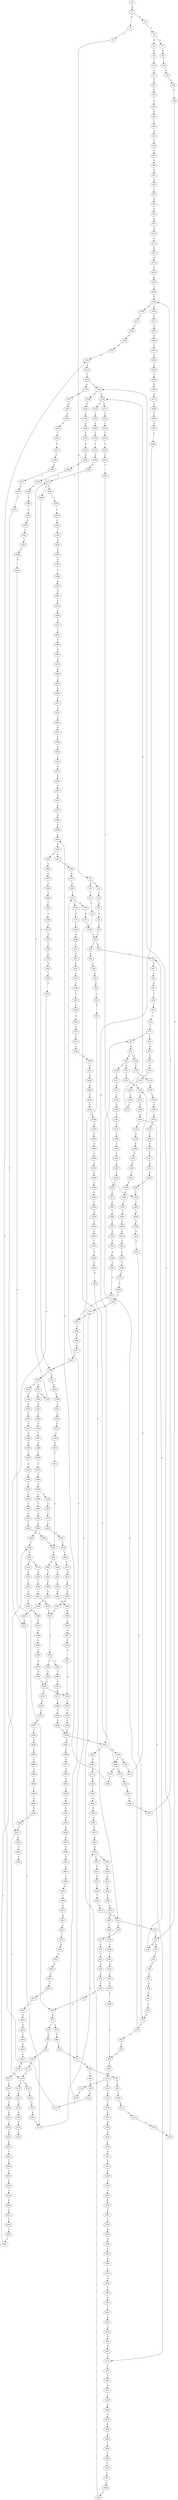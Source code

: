 strict digraph  {
	S0 -> S1 [ label = G ];
	S1 -> S2 [ label = G ];
	S1 -> S3 [ label = C ];
	S2 -> S4 [ label = T ];
	S3 -> S5 [ label = C ];
	S4 -> S6 [ label = A ];
	S4 -> S7 [ label = G ];
	S5 -> S8 [ label = G ];
	S6 -> S9 [ label = C ];
	S7 -> S10 [ label = G ];
	S8 -> S11 [ label = G ];
	S8 -> S12 [ label = C ];
	S9 -> S13 [ label = T ];
	S10 -> S14 [ label = T ];
	S11 -> S15 [ label = T ];
	S12 -> S16 [ label = T ];
	S13 -> S17 [ label = A ];
	S14 -> S18 [ label = G ];
	S15 -> S19 [ label = G ];
	S16 -> S20 [ label = G ];
	S17 -> S21 [ label = T ];
	S18 -> S22 [ label = G ];
	S19 -> S23 [ label = G ];
	S20 -> S24 [ label = G ];
	S21 -> S25 [ label = T ];
	S22 -> S26 [ label = A ];
	S23 -> S27 [ label = A ];
	S23 -> S28 [ label = T ];
	S24 -> S29 [ label = A ];
	S25 -> S30 [ label = G ];
	S26 -> S31 [ label = A ];
	S27 -> S31 [ label = A ];
	S28 -> S32 [ label = T ];
	S29 -> S33 [ label = A ];
	S30 -> S34 [ label = G ];
	S31 -> S35 [ label = C ];
	S31 -> S36 [ label = G ];
	S32 -> S37 [ label = A ];
	S33 -> S38 [ label = T ];
	S33 -> S39 [ label = G ];
	S34 -> S40 [ label = A ];
	S35 -> S41 [ label = C ];
	S36 -> S42 [ label = A ];
	S37 -> S43 [ label = G ];
	S38 -> S44 [ label = G ];
	S39 -> S42 [ label = A ];
	S40 -> S45 [ label = A ];
	S41 -> S46 [ label = T ];
	S42 -> S47 [ label = A ];
	S43 -> S48 [ label = A ];
	S44 -> S49 [ label = G ];
	S45 -> S50 [ label = C ];
	S46 -> S51 [ label = C ];
	S47 -> S52 [ label = C ];
	S48 -> S53 [ label = A ];
	S49 -> S54 [ label = G ];
	S50 -> S55 [ label = G ];
	S51 -> S56 [ label = G ];
	S52 -> S57 [ label = G ];
	S53 -> S58 [ label = G ];
	S54 -> S59 [ label = G ];
	S55 -> S60 [ label = G ];
	S56 -> S61 [ label = G ];
	S57 -> S62 [ label = G ];
	S58 -> S63 [ label = G ];
	S59 -> S64 [ label = T ];
	S60 -> S65 [ label = T ];
	S61 -> S66 [ label = C ];
	S62 -> S67 [ label = C ];
	S63 -> S68 [ label = G ];
	S64 -> S69 [ label = C ];
	S65 -> S70 [ label = A ];
	S66 -> S71 [ label = A ];
	S67 -> S72 [ label = A ];
	S68 -> S73 [ label = G ];
	S69 -> S74 [ label = C ];
	S70 -> S75 [ label = C ];
	S71 -> S76 [ label = C ];
	S72 -> S77 [ label = C ];
	S73 -> S78 [ label = T ];
	S73 -> S79 [ label = G ];
	S74 -> S80 [ label = G ];
	S75 -> S81 [ label = G ];
	S76 -> S82 [ label = G ];
	S76 -> S83 [ label = C ];
	S77 -> S83 [ label = C ];
	S77 -> S84 [ label = T ];
	S78 -> S85 [ label = C ];
	S79 -> S86 [ label = T ];
	S80 -> S87 [ label = C ];
	S80 -> S88 [ label = T ];
	S81 -> S89 [ label = A ];
	S82 -> S90 [ label = C ];
	S83 -> S91 [ label = G ];
	S84 -> S92 [ label = G ];
	S85 -> S93 [ label = T ];
	S86 -> S94 [ label = C ];
	S87 -> S95 [ label = C ];
	S88 -> S96 [ label = C ];
	S89 -> S97 [ label = A ];
	S90 -> S98 [ label = G ];
	S91 -> S99 [ label = A ];
	S91 -> S100 [ label = G ];
	S92 -> S101 [ label = G ];
	S93 -> S102 [ label = C ];
	S94 -> S74 [ label = C ];
	S95 -> S103 [ label = G ];
	S96 -> S104 [ label = G ];
	S97 -> S105 [ label = G ];
	S98 -> S106 [ label = C ];
	S99 -> S107 [ label = G ];
	S99 -> S108 [ label = A ];
	S100 -> S109 [ label = G ];
	S101 -> S110 [ label = G ];
	S102 -> S111 [ label = T ];
	S103 -> S112 [ label = G ];
	S104 -> S113 [ label = G ];
	S105 -> S114 [ label = A ];
	S106 -> S115 [ label = G ];
	S107 -> S116 [ label = T ];
	S108 -> S117 [ label = T ];
	S109 -> S118 [ label = A ];
	S110 -> S119 [ label = A ];
	S111 -> S120 [ label = C ];
	S112 -> S121 [ label = A ];
	S113 -> S122 [ label = A ];
	S114 -> S123 [ label = A ];
	S115 -> S124 [ label = C ];
	S115 -> S125 [ label = G ];
	S116 -> S126 [ label = C ];
	S117 -> S127 [ label = G ];
	S118 -> S128 [ label = A ];
	S119 -> S129 [ label = A ];
	S120 -> S130 [ label = T ];
	S120 -> S131 [ label = G ];
	S121 -> S132 [ label = A ];
	S122 -> S133 [ label = A ];
	S123 -> S134 [ label = G ];
	S124 -> S135 [ label = G ];
	S125 -> S136 [ label = C ];
	S126 -> S137 [ label = C ];
	S127 -> S138 [ label = T ];
	S128 -> S139 [ label = T ];
	S129 -> S140 [ label = C ];
	S130 -> S141 [ label = G ];
	S131 -> S142 [ label = T ];
	S132 -> S143 [ label = C ];
	S133 -> S144 [ label = C ];
	S134 -> S145 [ label = T ];
	S135 -> S146 [ label = T ];
	S136 -> S147 [ label = T ];
	S137 -> S148 [ label = A ];
	S138 -> S149 [ label = A ];
	S139 -> S150 [ label = T ];
	S140 -> S151 [ label = T ];
	S141 -> S152 [ label = A ];
	S142 -> S153 [ label = G ];
	S143 -> S154 [ label = T ];
	S144 -> S155 [ label = A ];
	S144 -> S154 [ label = T ];
	S145 -> S156 [ label = G ];
	S146 -> S157 [ label = C ];
	S147 -> S158 [ label = A ];
	S147 -> S159 [ label = G ];
	S148 -> S160 [ label = G ];
	S149 -> S161 [ label = G ];
	S150 -> S162 [ label = G ];
	S151 -> S163 [ label = G ];
	S152 -> S164 [ label = G ];
	S153 -> S165 [ label = G ];
	S154 -> S163 [ label = G ];
	S154 -> S166 [ label = A ];
	S155 -> S167 [ label = G ];
	S156 -> S168 [ label = T ];
	S157 -> S169 [ label = G ];
	S158 -> S170 [ label = T ];
	S159 -> S171 [ label = G ];
	S160 -> S172 [ label = T ];
	S160 -> S173 [ label = C ];
	S161 -> S174 [ label = T ];
	S162 -> S175 [ label = A ];
	S163 -> S176 [ label = C ];
	S163 -> S177 [ label = G ];
	S164 -> S178 [ label = T ];
	S165 -> S179 [ label = T ];
	S166 -> S180 [ label = C ];
	S167 -> S181 [ label = G ];
	S168 -> S182 [ label = C ];
	S169 -> S183 [ label = A ];
	S170 -> S184 [ label = A ];
	S171 -> S185 [ label = A ];
	S172 -> S186 [ label = A ];
	S173 -> S187 [ label = T ];
	S174 -> S188 [ label = T ];
	S175 -> S189 [ label = A ];
	S176 -> S190 [ label = A ];
	S177 -> S191 [ label = A ];
	S178 -> S192 [ label = A ];
	S179 -> S193 [ label = A ];
	S180 -> S194 [ label = A ];
	S181 -> S195 [ label = A ];
	S182 -> S196 [ label = G ];
	S182 -> S197 [ label = C ];
	S183 -> S198 [ label = C ];
	S184 -> S199 [ label = G ];
	S185 -> S33 [ label = A ];
	S186 -> S200 [ label = G ];
	S187 -> S201 [ label = T ];
	S188 -> S202 [ label = T ];
	S189 -> S203 [ label = C ];
	S190 -> S204 [ label = A ];
	S191 -> S205 [ label = C ];
	S193 -> S206 [ label = T ];
	S193 -> S207 [ label = C ];
	S194 -> S208 [ label = A ];
	S195 -> S209 [ label = A ];
	S196 -> S210 [ label = T ];
	S197 -> S211 [ label = T ];
	S198 -> S212 [ label = G ];
	S199 -> S213 [ label = T ];
	S200 -> S214 [ label = G ];
	S201 -> S215 [ label = C ];
	S202 -> S216 [ label = C ];
	S203 -> S217 [ label = C ];
	S204 -> S218 [ label = C ];
	S205 -> S219 [ label = C ];
	S206 -> S220 [ label = G ];
	S207 -> S221 [ label = C ];
	S208 -> S222 [ label = C ];
	S209 -> S223 [ label = T ];
	S210 -> S224 [ label = C ];
	S211 -> S225 [ label = G ];
	S212 -> S226 [ label = C ];
	S213 -> S227 [ label = A ];
	S214 -> S228 [ label = G ];
	S215 -> S229 [ label = A ];
	S216 -> S230 [ label = A ];
	S217 -> S231 [ label = C ];
	S218 -> S232 [ label = C ];
	S219 -> S233 [ label = C ];
	S220 -> S234 [ label = A ];
	S221 -> S235 [ label = G ];
	S222 -> S236 [ label = G ];
	S223 -> S237 [ label = A ];
	S224 -> S238 [ label = G ];
	S225 -> S239 [ label = G ];
	S226 -> S240 [ label = G ];
	S227 -> S241 [ label = G ];
	S228 -> S242 [ label = T ];
	S229 -> S243 [ label = C ];
	S230 -> S244 [ label = C ];
	S231 -> S245 [ label = G ];
	S232 -> S246 [ label = A ];
	S233 -> S247 [ label = G ];
	S234 -> S248 [ label = G ];
	S235 -> S249 [ label = G ];
	S236 -> S250 [ label = A ];
	S237 -> S251 [ label = G ];
	S238 -> S252 [ label = G ];
	S239 -> S253 [ label = C ];
	S240 -> S254 [ label = C ];
	S241 -> S255 [ label = C ];
	S242 -> S256 [ label = C ];
	S243 -> S257 [ label = G ];
	S244 -> S258 [ label = T ];
	S245 -> S259 [ label = T ];
	S246 -> S260 [ label = G ];
	S247 -> S261 [ label = T ];
	S248 -> S262 [ label = C ];
	S249 -> S263 [ label = T ];
	S250 -> S264 [ label = A ];
	S251 -> S265 [ label = T ];
	S252 -> S122 [ label = A ];
	S253 -> S266 [ label = C ];
	S254 -> S267 [ label = C ];
	S255 -> S268 [ label = C ];
	S256 -> S269 [ label = A ];
	S257 -> S270 [ label = C ];
	S258 -> S271 [ label = C ];
	S259 -> S272 [ label = C ];
	S260 -> S273 [ label = A ];
	S261 -> S272 [ label = C ];
	S262 -> S274 [ label = G ];
	S263 -> S275 [ label = G ];
	S264 -> S276 [ label = A ];
	S265 -> S277 [ label = C ];
	S266 -> S278 [ label = T ];
	S267 -> S279 [ label = T ];
	S268 -> S280 [ label = G ];
	S269 -> S281 [ label = C ];
	S270 -> S282 [ label = C ];
	S271 -> S283 [ label = C ];
	S272 -> S284 [ label = T ];
	S273 -> S285 [ label = C ];
	S273 -> S286 [ label = A ];
	S274 -> S287 [ label = G ];
	S275 -> S23 [ label = G ];
	S276 -> S288 [ label = A ];
	S277 -> S289 [ label = T ];
	S278 -> S290 [ label = G ];
	S279 -> S291 [ label = C ];
	S280 -> S292 [ label = A ];
	S281 -> S293 [ label = T ];
	S282 -> S294 [ label = C ];
	S283 -> S295 [ label = T ];
	S284 -> S296 [ label = C ];
	S285 -> S297 [ label = T ];
	S286 -> S298 [ label = C ];
	S287 -> S299 [ label = T ];
	S288 -> S300 [ label = C ];
	S289 -> S301 [ label = C ];
	S290 -> S302 [ label = G ];
	S291 -> S303 [ label = G ];
	S292 -> S304 [ label = A ];
	S293 -> S305 [ label = C ];
	S294 -> S306 [ label = T ];
	S295 -> S307 [ label = T ];
	S296 -> S308 [ label = G ];
	S297 -> S309 [ label = C ];
	S298 -> S310 [ label = C ];
	S298 -> S311 [ label = A ];
	S299 -> S312 [ label = C ];
	S300 -> S313 [ label = A ];
	S301 -> S314 [ label = T ];
	S302 -> S315 [ label = G ];
	S303 -> S316 [ label = G ];
	S304 -> S317 [ label = A ];
	S305 -> S318 [ label = G ];
	S306 -> S319 [ label = T ];
	S307 -> S320 [ label = T ];
	S308 -> S321 [ label = G ];
	S309 -> S322 [ label = C ];
	S310 -> S323 [ label = A ];
	S310 -> S324 [ label = G ];
	S311 -> S325 [ label = G ];
	S312 -> S326 [ label = G ];
	S313 -> S327 [ label = G ];
	S314 -> S120 [ label = C ];
	S314 -> S328 [ label = G ];
	S315 -> S329 [ label = T ];
	S316 -> S330 [ label = G ];
	S317 -> S331 [ label = C ];
	S318 -> S332 [ label = C ];
	S319 -> S333 [ label = C ];
	S320 -> S334 [ label = C ];
	S321 -> S335 [ label = C ];
	S322 -> S336 [ label = C ];
	S323 -> S337 [ label = G ];
	S323 -> S338 [ label = C ];
	S324 -> S339 [ label = G ];
	S325 -> S340 [ label = C ];
	S326 -> S341 [ label = C ];
	S327 -> S342 [ label = A ];
	S328 -> S343 [ label = T ];
	S329 -> S344 [ label = C ];
	S330 -> S345 [ label = C ];
	S331 -> S346 [ label = C ];
	S332 -> S347 [ label = T ];
	S333 -> S348 [ label = A ];
	S334 -> S349 [ label = A ];
	S335 -> S71 [ label = A ];
	S336 -> S350 [ label = A ];
	S337 -> S273 [ label = A ];
	S338 -> S351 [ label = C ];
	S339 -> S352 [ label = A ];
	S340 -> S353 [ label = C ];
	S341 -> S354 [ label = A ];
	S342 -> S355 [ label = A ];
	S343 -> S356 [ label = A ];
	S344 -> S357 [ label = C ];
	S345 -> S358 [ label = T ];
	S346 -> S359 [ label = C ];
	S347 -> S360 [ label = T ];
	S348 -> S361 [ label = T ];
	S349 -> S362 [ label = T ];
	S350 -> S363 [ label = T ];
	S351 -> S364 [ label = A ];
	S352 -> S365 [ label = C ];
	S353 -> S366 [ label = G ];
	S354 -> S367 [ label = C ];
	S355 -> S368 [ label = G ];
	S357 -> S369 [ label = C ];
	S358 -> S370 [ label = C ];
	S359 -> S371 [ label = C ];
	S360 -> S372 [ label = C ];
	S361 -> S373 [ label = C ];
	S362 -> S374 [ label = C ];
	S363 -> S375 [ label = C ];
	S364 -> S376 [ label = C ];
	S365 -> S377 [ label = G ];
	S366 -> S378 [ label = T ];
	S367 -> S379 [ label = G ];
	S368 -> S380 [ label = G ];
	S369 -> S381 [ label = G ];
	S370 -> S382 [ label = A ];
	S371 -> S383 [ label = G ];
	S372 -> S384 [ label = A ];
	S373 -> S385 [ label = C ];
	S374 -> S385 [ label = C ];
	S375 -> S386 [ label = T ];
	S376 -> S387 [ label = C ];
	S377 -> S388 [ label = C ];
	S378 -> S389 [ label = C ];
	S379 -> S390 [ label = C ];
	S380 -> S68 [ label = G ];
	S381 -> S391 [ label = A ];
	S381 -> S392 [ label = G ];
	S382 -> S393 [ label = C ];
	S383 -> S394 [ label = A ];
	S384 -> S395 [ label = T ];
	S385 -> S396 [ label = A ];
	S386 -> S397 [ label = G ];
	S387 -> S398 [ label = C ];
	S388 -> S399 [ label = C ];
	S389 -> S400 [ label = C ];
	S390 -> S98 [ label = G ];
	S391 -> S401 [ label = G ];
	S391 -> S402 [ label = A ];
	S392 -> S403 [ label = A ];
	S393 -> S404 [ label = G ];
	S394 -> S405 [ label = C ];
	S395 -> S373 [ label = C ];
	S396 -> S406 [ label = G ];
	S397 -> S407 [ label = C ];
	S398 -> S408 [ label = C ];
	S399 -> S409 [ label = C ];
	S400 -> S410 [ label = T ];
	S401 -> S411 [ label = T ];
	S402 -> S412 [ label = A ];
	S402 -> S413 [ label = G ];
	S403 -> S414 [ label = G ];
	S404 -> S415 [ label = T ];
	S405 -> S416 [ label = T ];
	S406 -> S417 [ label = A ];
	S407 -> S418 [ label = C ];
	S408 -> S419 [ label = T ];
	S409 -> S420 [ label = A ];
	S410 -> S421 [ label = C ];
	S411 -> S126 [ label = C ];
	S412 -> S422 [ label = G ];
	S413 -> S423 [ label = T ];
	S414 -> S424 [ label = G ];
	S415 -> S425 [ label = C ];
	S416 -> S426 [ label = A ];
	S417 -> S427 [ label = A ];
	S418 -> S428 [ label = A ];
	S419 -> S429 [ label = T ];
	S420 -> S430 [ label = T ];
	S421 -> S431 [ label = T ];
	S422 -> S432 [ label = T ];
	S423 -> S433 [ label = C ];
	S424 -> S434 [ label = C ];
	S425 -> S435 [ label = C ];
	S426 -> S436 [ label = G ];
	S427 -> S298 [ label = C ];
	S428 -> S437 [ label = G ];
	S429 -> S438 [ label = C ];
	S430 -> S439 [ label = C ];
	S431 -> S440 [ label = T ];
	S431 -> S441 [ label = G ];
	S432 -> S442 [ label = G ];
	S433 -> S443 [ label = G ];
	S434 -> S444 [ label = G ];
	S435 -> S445 [ label = A ];
	S436 -> S446 [ label = A ];
	S437 -> S447 [ label = T ];
	S438 -> S448 [ label = C ];
	S438 -> S449 [ label = G ];
	S439 -> S450 [ label = G ];
	S440 -> S451 [ label = C ];
	S441 -> S452 [ label = T ];
	S442 -> S453 [ label = T ];
	S443 -> S454 [ label = C ];
	S443 -> S455 [ label = A ];
	S444 -> S456 [ label = T ];
	S445 -> S457 [ label = G ];
	S446 -> S458 [ label = A ];
	S447 -> S459 [ label = C ];
	S448 -> S460 [ label = T ];
	S449 -> S461 [ label = A ];
	S450 -> S462 [ label = T ];
	S451 -> S463 [ label = T ];
	S452 -> S464 [ label = C ];
	S453 -> S182 [ label = C ];
	S454 -> S465 [ label = G ];
	S455 -> S466 [ label = G ];
	S456 -> S467 [ label = G ];
	S457 -> S173 [ label = C ];
	S458 -> S468 [ label = T ];
	S459 -> S469 [ label = G ];
	S460 -> S470 [ label = G ];
	S461 -> S471 [ label = T ];
	S462 -> S472 [ label = C ];
	S463 -> S473 [ label = C ];
	S464 -> S474 [ label = G ];
	S465 -> S475 [ label = G ];
	S466 -> S476 [ label = G ];
	S467 -> S477 [ label = G ];
	S468 -> S478 [ label = C ];
	S469 -> S479 [ label = T ];
	S470 -> S480 [ label = T ];
	S471 -> S481 [ label = C ];
	S472 -> S482 [ label = C ];
	S473 -> S483 [ label = G ];
	S474 -> S484 [ label = T ];
	S475 -> S485 [ label = C ];
	S476 -> S486 [ label = T ];
	S477 -> S487 [ label = T ];
	S478 -> S488 [ label = G ];
	S479 -> S489 [ label = A ];
	S480 -> S490 [ label = C ];
	S481 -> S491 [ label = G ];
	S482 -> S492 [ label = T ];
	S483 -> S493 [ label = G ];
	S484 -> S494 [ label = G ];
	S485 -> S147 [ label = T ];
	S486 -> S495 [ label = A ];
	S487 -> S193 [ label = A ];
	S488 -> S496 [ label = G ];
	S489 -> S497 [ label = A ];
	S490 -> S498 [ label = C ];
	S491 -> S499 [ label = T ];
	S492 -> S421 [ label = C ];
	S493 -> S500 [ label = A ];
	S494 -> S501 [ label = G ];
	S495 -> S502 [ label = T ];
	S496 -> S503 [ label = G ];
	S497 -> S504 [ label = G ];
	S498 -> S505 [ label = T ];
	S499 -> S506 [ label = T ];
	S500 -> S507 [ label = G ];
	S501 -> S179 [ label = T ];
	S502 -> S508 [ label = A ];
	S503 -> S509 [ label = T ];
	S504 -> S510 [ label = A ];
	S505 -> S511 [ label = A ];
	S505 -> S512 [ label = T ];
	S506 -> S513 [ label = T ];
	S507 -> S514 [ label = A ];
	S508 -> S515 [ label = A ];
	S509 -> S516 [ label = A ];
	S510 -> S517 [ label = C ];
	S511 -> S518 [ label = C ];
	S512 -> S519 [ label = G ];
	S513 -> S520 [ label = G ];
	S514 -> S521 [ label = G ];
	S515 -> S522 [ label = G ];
	S516 -> S523 [ label = T ];
	S517 -> S524 [ label = G ];
	S518 -> S525 [ label = T ];
	S519 -> S526 [ label = T ];
	S520 -> S527 [ label = T ];
	S521 -> S528 [ label = G ];
	S522 -> S529 [ label = T ];
	S523 -> S530 [ label = C ];
	S524 -> S531 [ label = G ];
	S525 -> S532 [ label = A ];
	S526 -> S533 [ label = A ];
	S527 -> S534 [ label = A ];
	S528 -> S535 [ label = T ];
	S529 -> S536 [ label = C ];
	S530 -> S537 [ label = C ];
	S531 -> S538 [ label = C ];
	S532 -> S539 [ label = C ];
	S533 -> S540 [ label = G ];
	S534 -> S541 [ label = G ];
	S535 -> S542 [ label = C ];
	S536 -> S543 [ label = G ];
	S537 -> S544 [ label = C ];
	S538 -> S545 [ label = T ];
	S539 -> S546 [ label = C ];
	S540 -> S547 [ label = G ];
	S541 -> S547 [ label = G ];
	S542 -> S548 [ label = C ];
	S543 -> S549 [ label = T ];
	S544 -> S550 [ label = G ];
	S545 -> S551 [ label = C ];
	S546 -> S552 [ label = A ];
	S547 -> S553 [ label = A ];
	S548 -> S554 [ label = C ];
	S549 -> S555 [ label = G ];
	S550 -> S556 [ label = A ];
	S551 -> S557 [ label = T ];
	S552 -> S558 [ label = G ];
	S553 -> S559 [ label = G ];
	S553 -> S560 [ label = A ];
	S554 -> S561 [ label = A ];
	S554 -> S381 [ label = G ];
	S555 -> S501 [ label = G ];
	S556 -> S402 [ label = A ];
	S557 -> S562 [ label = C ];
	S558 -> S563 [ label = G ];
	S559 -> S564 [ label = A ];
	S560 -> S565 [ label = A ];
	S561 -> S566 [ label = G ];
	S562 -> S567 [ label = G ];
	S563 -> S568 [ label = A ];
	S564 -> S569 [ label = G ];
	S565 -> S570 [ label = G ];
	S566 -> S571 [ label = A ];
	S567 -> S572 [ label = A ];
	S568 -> S573 [ label = G ];
	S569 -> S574 [ label = T ];
	S569 -> S528 [ label = G ];
	S570 -> S575 [ label = G ];
	S571 -> S576 [ label = G ];
	S572 -> S577 [ label = A ];
	S573 -> S578 [ label = A ];
	S574 -> S579 [ label = C ];
	S575 -> S580 [ label = T ];
	S576 -> S581 [ label = C ];
	S577 -> S582 [ label = G ];
	S578 -> S569 [ label = G ];
	S579 -> S583 [ label = A ];
	S580 -> S584 [ label = C ];
	S581 -> S585 [ label = C ];
	S582 -> S586 [ label = T ];
	S583 -> S587 [ label = G ];
	S584 -> S588 [ label = C ];
	S585 -> S589 [ label = A ];
	S586 -> S433 [ label = C ];
	S587 -> S590 [ label = G ];
	S588 -> S554 [ label = C ];
	S589 -> S591 [ label = C ];
	S590 -> S592 [ label = A ];
	S591 -> S593 [ label = G ];
	S592 -> S594 [ label = C ];
	S593 -> S595 [ label = G ];
	S594 -> S596 [ label = C ];
	S595 -> S597 [ label = T ];
	S596 -> S598 [ label = A ];
	S597 -> S599 [ label = T ];
	S598 -> S600 [ label = G ];
	S599 -> S601 [ label = A ];
	S600 -> S602 [ label = T ];
	S601 -> S603 [ label = C ];
	S602 -> S604 [ label = C ];
	S603 -> S605 [ label = T ];
	S604 -> S606 [ label = T ];
	S605 -> S607 [ label = G ];
	S606 -> S608 [ label = C ];
	S607 -> S609 [ label = C ];
	S608 -> S314 [ label = T ];
	S609 -> S610 [ label = A ];
	S610 -> S611 [ label = G ];
	S611 -> S612 [ label = A ];
	S612 -> S613 [ label = C ];
	S613 -> S614 [ label = G ];
	S614 -> S615 [ label = G ];
	S615 -> S616 [ label = A ];
	S616 -> S617 [ label = C ];
	S617 -> S618 [ label = A ];
	S618 -> S619 [ label = C ];
	S619 -> S620 [ label = A ];
	S620 -> S621 [ label = C ];
	S621 -> S622 [ label = C ];
	S622 -> S623 [ label = T ];
	S623 -> S624 [ label = C ];
	S624 -> S625 [ label = T ];
	S625 -> S626 [ label = A ];
	S626 -> S627 [ label = G ];
	S627 -> S628 [ label = A ];
	S628 -> S629 [ label = A ];
	S629 -> S630 [ label = C ];
	S630 -> S631 [ label = G ];
	S631 -> S632 [ label = A ];
	S632 -> S633 [ label = G ];
	S633 -> S634 [ label = G ];
	S634 -> S635 [ label = T ];
	S635 -> S636 [ label = G ];
	S636 -> S637 [ label = T ];
	S637 -> S638 [ label = C ];
	S638 -> S639 [ label = C ];
	S639 -> S640 [ label = C ];
	S640 -> S641 [ label = T ];
	S641 -> S642 [ label = G ];
	S642 -> S643 [ label = T ];
	S643 -> S644 [ label = C ];
	S644 -> S498 [ label = C ];
}
